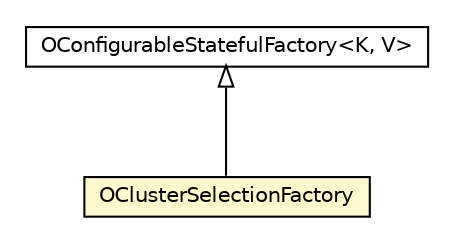 #!/usr/local/bin/dot
#
# Class diagram 
# Generated by UMLGraph version R5_6-24-gf6e263 (http://www.umlgraph.org/)
#

digraph G {
	edge [fontname="Helvetica",fontsize=10,labelfontname="Helvetica",labelfontsize=10];
	node [fontname="Helvetica",fontsize=10,shape=plaintext];
	nodesep=0.25;
	ranksep=0.5;
	// com.orientechnologies.common.factory.OConfigurableStatefulFactory<K, V>
	c939090 [label=<<table title="com.orientechnologies.common.factory.OConfigurableStatefulFactory" border="0" cellborder="1" cellspacing="0" cellpadding="2" port="p" href="../../../../../common/factory/OConfigurableStatefulFactory.html">
		<tr><td><table border="0" cellspacing="0" cellpadding="1">
<tr><td align="center" balign="center"> OConfigurableStatefulFactory&lt;K, V&gt; </td></tr>
		</table></td></tr>
		</table>>, URL="../../../../../common/factory/OConfigurableStatefulFactory.html", fontname="Helvetica", fontcolor="black", fontsize=10.0];
	// com.orientechnologies.orient.core.metadata.schema.clusterselection.OClusterSelectionFactory
	c939322 [label=<<table title="com.orientechnologies.orient.core.metadata.schema.clusterselection.OClusterSelectionFactory" border="0" cellborder="1" cellspacing="0" cellpadding="2" port="p" bgcolor="lemonChiffon" href="./OClusterSelectionFactory.html">
		<tr><td><table border="0" cellspacing="0" cellpadding="1">
<tr><td align="center" balign="center"> OClusterSelectionFactory </td></tr>
		</table></td></tr>
		</table>>, URL="./OClusterSelectionFactory.html", fontname="Helvetica", fontcolor="black", fontsize=10.0];
	//com.orientechnologies.orient.core.metadata.schema.clusterselection.OClusterSelectionFactory extends com.orientechnologies.common.factory.OConfigurableStatefulFactory<java.lang.String, com.orientechnologies.orient.core.metadata.schema.clusterselection.OClusterSelectionStrategy>
	c939090:p -> c939322:p [dir=back,arrowtail=empty];
}

